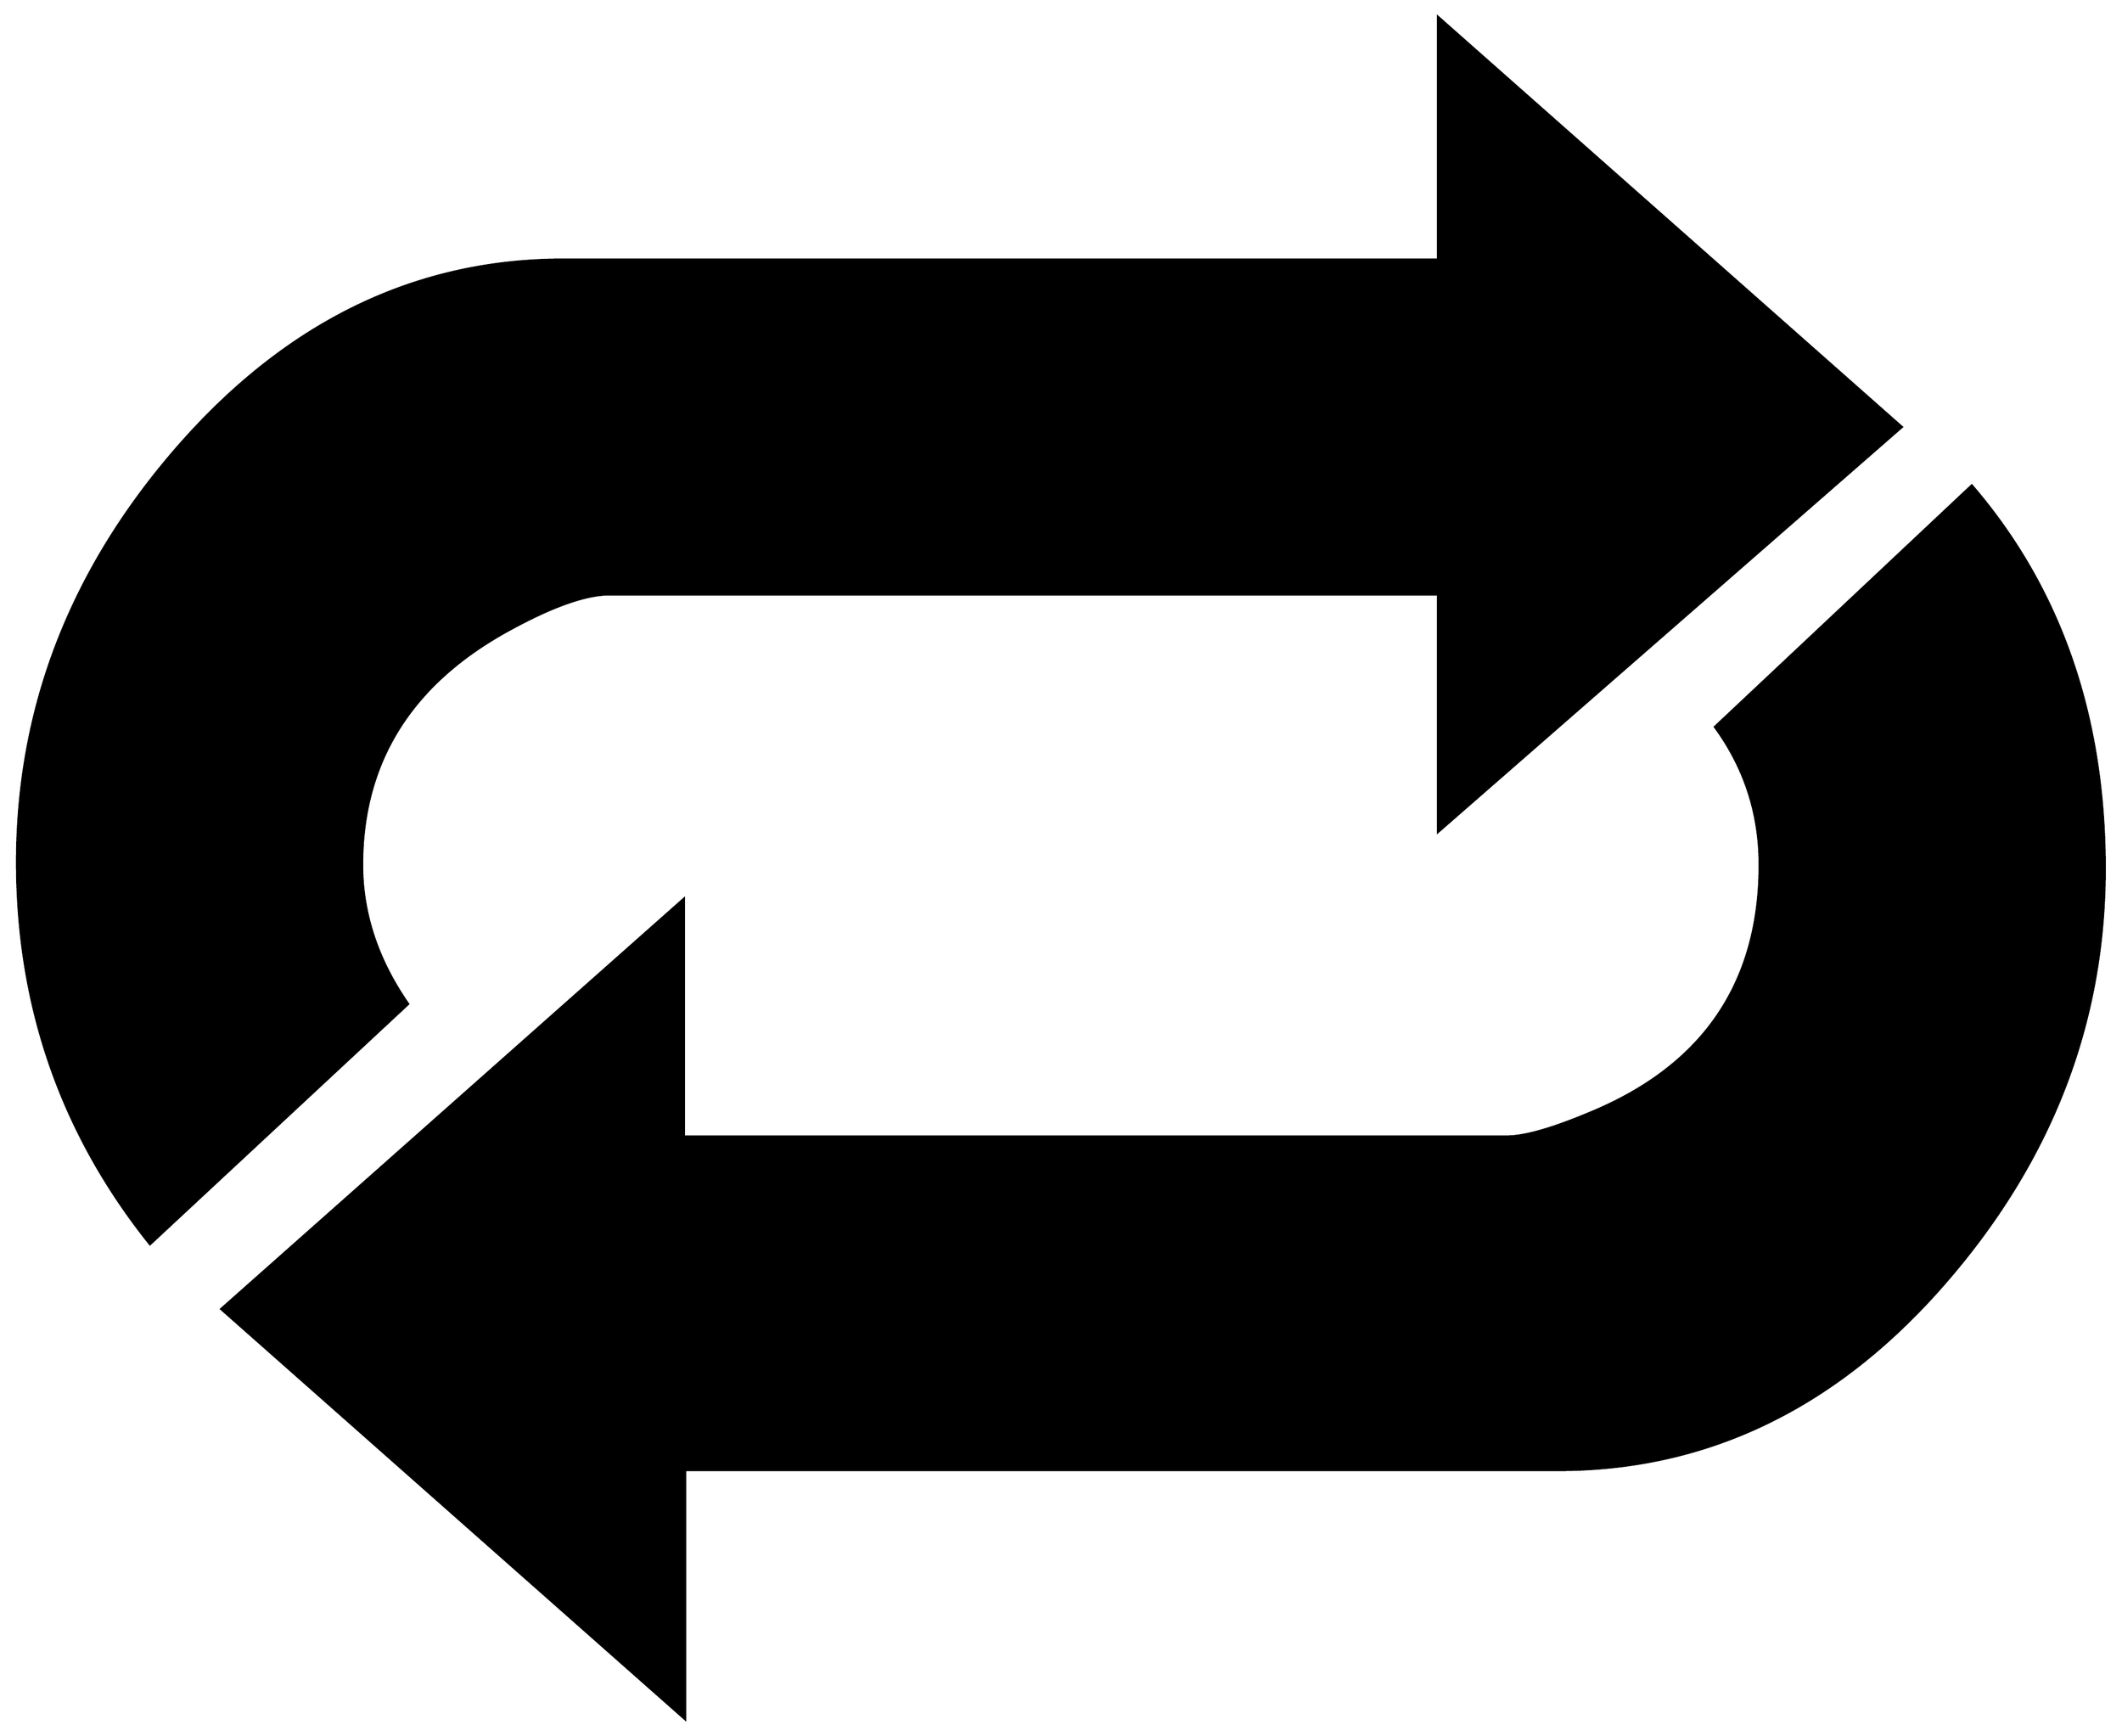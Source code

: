 


\begin{tikzpicture}[y=0.80pt, x=0.80pt, yscale=-1.0, xscale=1.0, inner sep=0pt, outer sep=0pt]
\begin{scope}[shift={(100.0,1681.0)},nonzero rule]
  \path[draw=.,fill=.,line width=1.600pt] (1558.0,-903.0) --
    (1195.0,-586.0) -- (1195.0,-772.0) -- (546.0,-772.0) ..
    controls (527.333,-772.0) and (501.0,-762.667) .. (467.0,-744.0)
    .. controls (390.333,-702.0) and (352.0,-640.667) ..
    (352.0,-560.0) .. controls (352.0,-522.0) and (364.0,-485.667)
    .. (388.0,-451.0) -- (186.0,-263.0) .. controls
    (116.667,-349.667) and (82.0,-449.333) .. (82.0,-562.0) ..
    controls (82.0,-681.333) and (123.0,-788.667) .. (205.0,-884.0)
    .. controls (291.0,-984.0) and (392.667,-1034.0) ..
    (510.0,-1034.0) -- (1195.0,-1034.0) -- (1195.0,-1224.0) --
    (1558.0,-903.0) -- cycle(1717.0,-557.0) .. controls
    (1717.0,-437.667) and (1676.0,-330.333) .. (1594.0,-235.0) ..
    controls (1508.667,-135.667) and (1407.0,-86.0) ..
    (1289.0,-86.0) -- (605.0,-86.0) -- (605.0,109.0) --
    (242.0,-212.0) -- (604.0,-533.0) -- (604.0,-347.0) --
    (1249.0,-347.0) .. controls (1263.0,-347.0) and
    (1285.0,-353.333) .. (1315.0,-366.0) .. controls
    (1403.0,-402.667) and (1447.0,-467.333) .. (1447.0,-560.0) ..
    controls (1447.0,-600.0) and (1435.333,-636.0) ..
    (1412.0,-668.0) -- (1613.0,-857.0) .. controls
    (1682.333,-776.333) and (1717.0,-676.333) .. (1717.0,-557.0) --
    cycle;
\end{scope}

\end{tikzpicture}


